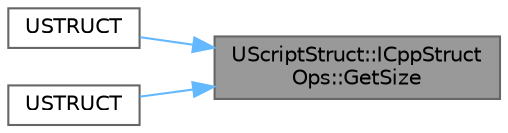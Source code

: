 digraph "UScriptStruct::ICppStructOps::GetSize"
{
 // INTERACTIVE_SVG=YES
 // LATEX_PDF_SIZE
  bgcolor="transparent";
  edge [fontname=Helvetica,fontsize=10,labelfontname=Helvetica,labelfontsize=10];
  node [fontname=Helvetica,fontsize=10,shape=box,height=0.2,width=0.4];
  rankdir="RL";
  Node1 [id="Node000001",label="UScriptStruct::ICppStruct\lOps::GetSize",height=0.2,width=0.4,color="gray40", fillcolor="grey60", style="filled", fontcolor="black",tooltip="return the sizeof() of this structure"];
  Node1 -> Node2 [id="edge1_Node000001_Node000002",dir="back",color="steelblue1",style="solid",tooltip=" "];
  Node2 [id="Node000002",label="USTRUCT",height=0.2,width=0.4,color="grey40", fillcolor="white", style="filled",URL="$d2/d6c/MovieSceneEvalTemplate_8h.html#aae1932be3542193f4b0b4864aaf29b27",tooltip="Structure used for movie scene evaluation templates contained within a track."];
  Node1 -> Node3 [id="edge2_Node000001_Node000003",dir="back",color="steelblue1",style="solid",tooltip=" "];
  Node3 [id="Node000003",label="USTRUCT",height=0.2,width=0.4,color="grey40", fillcolor="white", style="filled",URL="$d8/d4a/MovieSceneTrackImplementation_8h.html#a097f60474c548dcf41e803c1f01f0e0e",tooltip="Structure that allows the implementation of setup/teardown/initialization/evaluation logic at the tra..."];
}
